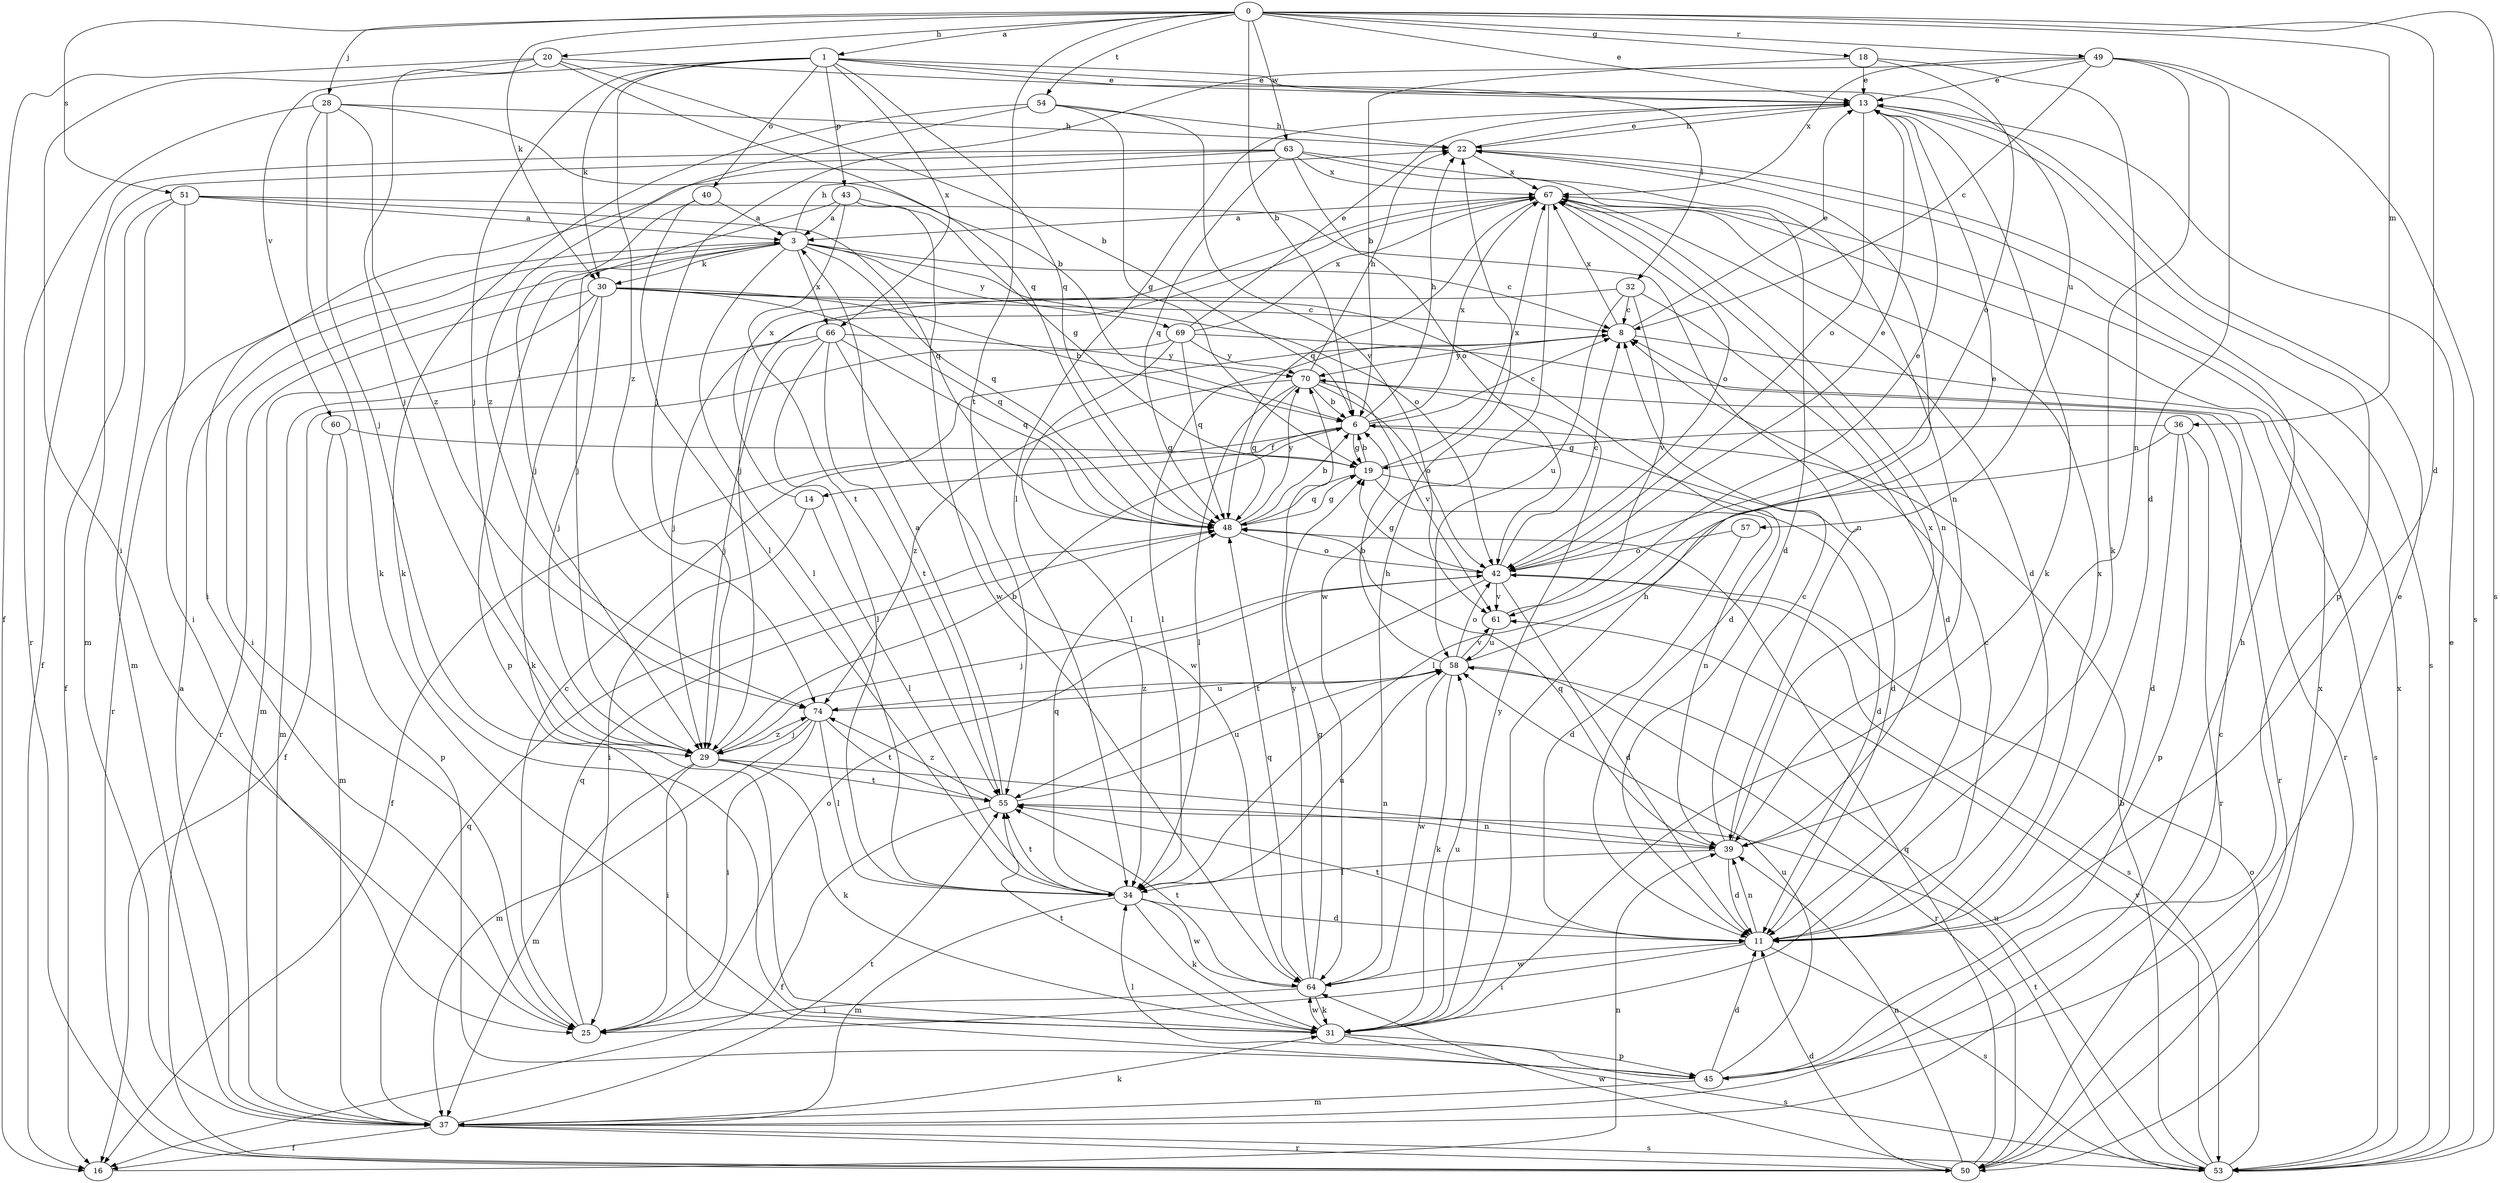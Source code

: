 strict digraph  {
0;
1;
3;
6;
8;
11;
13;
14;
16;
18;
19;
20;
22;
25;
28;
29;
30;
31;
32;
34;
36;
37;
39;
40;
42;
43;
45;
48;
49;
50;
51;
53;
54;
55;
57;
58;
60;
61;
63;
64;
66;
67;
69;
70;
74;
0 -> 1  [label=a];
0 -> 6  [label=b];
0 -> 11  [label=d];
0 -> 13  [label=e];
0 -> 18  [label=g];
0 -> 20  [label=h];
0 -> 28  [label=j];
0 -> 30  [label=k];
0 -> 36  [label=m];
0 -> 49  [label=r];
0 -> 51  [label=s];
0 -> 53  [label=s];
0 -> 54  [label=t];
0 -> 55  [label=t];
0 -> 63  [label=w];
1 -> 13  [label=e];
1 -> 29  [label=j];
1 -> 30  [label=k];
1 -> 32  [label=l];
1 -> 40  [label=o];
1 -> 43  [label=p];
1 -> 48  [label=q];
1 -> 57  [label=u];
1 -> 60  [label=v];
1 -> 66  [label=x];
1 -> 74  [label=z];
3 -> 8  [label=c];
3 -> 22  [label=h];
3 -> 25  [label=i];
3 -> 30  [label=k];
3 -> 34  [label=l];
3 -> 42  [label=o];
3 -> 45  [label=p];
3 -> 48  [label=q];
3 -> 50  [label=r];
3 -> 66  [label=x];
3 -> 69  [label=y];
6 -> 8  [label=c];
6 -> 11  [label=d];
6 -> 14  [label=f];
6 -> 16  [label=f];
6 -> 19  [label=g];
6 -> 22  [label=h];
6 -> 67  [label=x];
8 -> 13  [label=e];
8 -> 34  [label=l];
8 -> 53  [label=s];
8 -> 67  [label=x];
8 -> 70  [label=y];
11 -> 8  [label=c];
11 -> 25  [label=i];
11 -> 39  [label=n];
11 -> 53  [label=s];
11 -> 55  [label=t];
11 -> 64  [label=w];
11 -> 67  [label=x];
13 -> 22  [label=h];
13 -> 31  [label=k];
13 -> 34  [label=l];
13 -> 42  [label=o];
13 -> 45  [label=p];
14 -> 25  [label=i];
14 -> 34  [label=l];
14 -> 67  [label=x];
16 -> 39  [label=n];
18 -> 6  [label=b];
18 -> 13  [label=e];
18 -> 39  [label=n];
18 -> 42  [label=o];
19 -> 6  [label=b];
19 -> 11  [label=d];
19 -> 39  [label=n];
19 -> 48  [label=q];
19 -> 67  [label=x];
20 -> 6  [label=b];
20 -> 13  [label=e];
20 -> 16  [label=f];
20 -> 25  [label=i];
20 -> 29  [label=j];
20 -> 48  [label=q];
22 -> 13  [label=e];
22 -> 53  [label=s];
22 -> 67  [label=x];
25 -> 8  [label=c];
25 -> 42  [label=o];
25 -> 48  [label=q];
28 -> 6  [label=b];
28 -> 22  [label=h];
28 -> 29  [label=j];
28 -> 31  [label=k];
28 -> 50  [label=r];
28 -> 74  [label=z];
29 -> 6  [label=b];
29 -> 25  [label=i];
29 -> 31  [label=k];
29 -> 37  [label=m];
29 -> 39  [label=n];
29 -> 55  [label=t];
29 -> 74  [label=z];
30 -> 6  [label=b];
30 -> 8  [label=c];
30 -> 11  [label=d];
30 -> 29  [label=j];
30 -> 31  [label=k];
30 -> 37  [label=m];
30 -> 48  [label=q];
30 -> 50  [label=r];
31 -> 22  [label=h];
31 -> 45  [label=p];
31 -> 53  [label=s];
31 -> 55  [label=t];
31 -> 58  [label=u];
31 -> 64  [label=w];
31 -> 70  [label=y];
32 -> 8  [label=c];
32 -> 11  [label=d];
32 -> 29  [label=j];
32 -> 58  [label=u];
32 -> 61  [label=v];
34 -> 11  [label=d];
34 -> 31  [label=k];
34 -> 37  [label=m];
34 -> 48  [label=q];
34 -> 55  [label=t];
34 -> 58  [label=u];
34 -> 64  [label=w];
36 -> 11  [label=d];
36 -> 19  [label=g];
36 -> 34  [label=l];
36 -> 45  [label=p];
36 -> 50  [label=r];
37 -> 3  [label=a];
37 -> 8  [label=c];
37 -> 16  [label=f];
37 -> 22  [label=h];
37 -> 31  [label=k];
37 -> 48  [label=q];
37 -> 50  [label=r];
37 -> 53  [label=s];
37 -> 55  [label=t];
39 -> 8  [label=c];
39 -> 11  [label=d];
39 -> 34  [label=l];
39 -> 48  [label=q];
39 -> 67  [label=x];
40 -> 3  [label=a];
40 -> 29  [label=j];
40 -> 34  [label=l];
42 -> 8  [label=c];
42 -> 11  [label=d];
42 -> 13  [label=e];
42 -> 19  [label=g];
42 -> 29  [label=j];
42 -> 53  [label=s];
42 -> 55  [label=t];
42 -> 61  [label=v];
43 -> 3  [label=a];
43 -> 19  [label=g];
43 -> 29  [label=j];
43 -> 55  [label=t];
43 -> 64  [label=w];
45 -> 11  [label=d];
45 -> 13  [label=e];
45 -> 34  [label=l];
45 -> 37  [label=m];
45 -> 58  [label=u];
48 -> 6  [label=b];
48 -> 19  [label=g];
48 -> 42  [label=o];
48 -> 70  [label=y];
49 -> 8  [label=c];
49 -> 11  [label=d];
49 -> 13  [label=e];
49 -> 29  [label=j];
49 -> 31  [label=k];
49 -> 53  [label=s];
49 -> 67  [label=x];
50 -> 11  [label=d];
50 -> 39  [label=n];
50 -> 48  [label=q];
50 -> 64  [label=w];
50 -> 67  [label=x];
51 -> 3  [label=a];
51 -> 16  [label=f];
51 -> 25  [label=i];
51 -> 37  [label=m];
51 -> 39  [label=n];
51 -> 48  [label=q];
53 -> 6  [label=b];
53 -> 13  [label=e];
53 -> 42  [label=o];
53 -> 55  [label=t];
53 -> 58  [label=u];
53 -> 61  [label=v];
53 -> 67  [label=x];
54 -> 19  [label=g];
54 -> 22  [label=h];
54 -> 31  [label=k];
54 -> 61  [label=v];
54 -> 74  [label=z];
55 -> 3  [label=a];
55 -> 16  [label=f];
55 -> 39  [label=n];
55 -> 58  [label=u];
55 -> 74  [label=z];
57 -> 11  [label=d];
57 -> 42  [label=o];
58 -> 6  [label=b];
58 -> 13  [label=e];
58 -> 31  [label=k];
58 -> 42  [label=o];
58 -> 50  [label=r];
58 -> 61  [label=v];
58 -> 64  [label=w];
58 -> 74  [label=z];
60 -> 19  [label=g];
60 -> 37  [label=m];
60 -> 45  [label=p];
61 -> 13  [label=e];
61 -> 58  [label=u];
63 -> 11  [label=d];
63 -> 16  [label=f];
63 -> 25  [label=i];
63 -> 37  [label=m];
63 -> 39  [label=n];
63 -> 42  [label=o];
63 -> 48  [label=q];
63 -> 67  [label=x];
64 -> 19  [label=g];
64 -> 22  [label=h];
64 -> 25  [label=i];
64 -> 31  [label=k];
64 -> 48  [label=q];
64 -> 55  [label=t];
64 -> 70  [label=y];
66 -> 29  [label=j];
66 -> 34  [label=l];
66 -> 37  [label=m];
66 -> 48  [label=q];
66 -> 55  [label=t];
66 -> 64  [label=w];
66 -> 70  [label=y];
67 -> 3  [label=a];
67 -> 11  [label=d];
67 -> 29  [label=j];
67 -> 39  [label=n];
67 -> 42  [label=o];
67 -> 48  [label=q];
67 -> 64  [label=w];
69 -> 13  [label=e];
69 -> 16  [label=f];
69 -> 34  [label=l];
69 -> 48  [label=q];
69 -> 50  [label=r];
69 -> 67  [label=x];
69 -> 70  [label=y];
70 -> 6  [label=b];
70 -> 22  [label=h];
70 -> 34  [label=l];
70 -> 42  [label=o];
70 -> 48  [label=q];
70 -> 50  [label=r];
70 -> 61  [label=v];
70 -> 74  [label=z];
74 -> 25  [label=i];
74 -> 29  [label=j];
74 -> 34  [label=l];
74 -> 37  [label=m];
74 -> 55  [label=t];
74 -> 58  [label=u];
}

